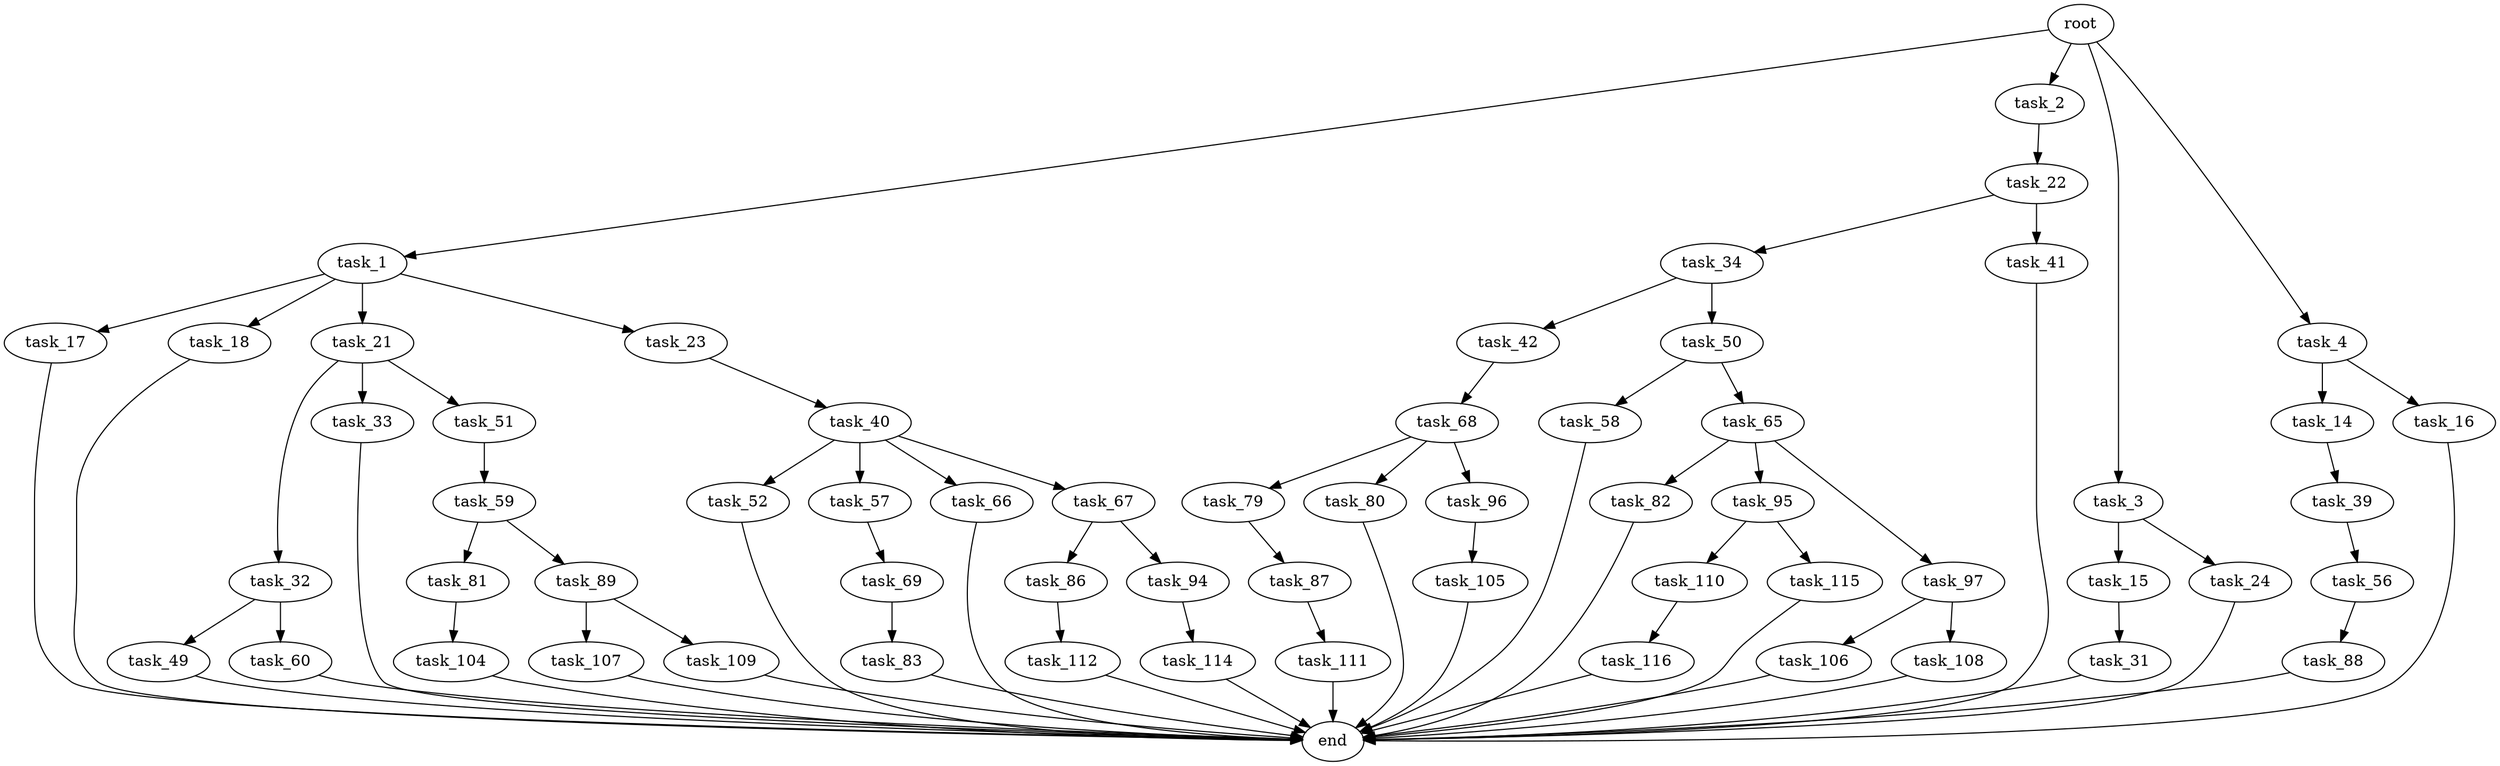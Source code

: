 digraph G {
  root [size="0.000000"];
  task_1 [size="370796977.000000"];
  task_2 [size="24689896050.000000"];
  task_3 [size="12982897141.000000"];
  task_4 [size="28991029248.000000"];
  task_17 [size="472570998144.000000"];
  task_18 [size="549755813888.000000"];
  task_21 [size="641875219.000000"];
  task_23 [size="70232133660.000000"];
  task_22 [size="28991029248.000000"];
  task_15 [size="5244955069.000000"];
  task_24 [size="549755813888.000000"];
  task_14 [size="571874448340.000000"];
  task_16 [size="26945256825.000000"];
  task_39 [size="12960547514.000000"];
  task_31 [size="28991029248.000000"];
  end [size="0.000000"];
  task_32 [size="8589934592.000000"];
  task_33 [size="231928233984.000000"];
  task_51 [size="5794554162.000000"];
  task_34 [size="100362538524.000000"];
  task_41 [size="157697049408.000000"];
  task_40 [size="549755813888.000000"];
  task_49 [size="429465268674.000000"];
  task_60 [size="1403744046.000000"];
  task_42 [size="231928233984.000000"];
  task_50 [size="368293445632.000000"];
  task_56 [size="8589934592.000000"];
  task_52 [size="13633871757.000000"];
  task_57 [size="456300852838.000000"];
  task_66 [size="8589934592.000000"];
  task_67 [size="372058280152.000000"];
  task_68 [size="126482850729.000000"];
  task_58 [size="265429137175.000000"];
  task_65 [size="2326537746.000000"];
  task_59 [size="19590146582.000000"];
  task_88 [size="4508903256.000000"];
  task_69 [size="678997690160.000000"];
  task_81 [size="231928233984.000000"];
  task_89 [size="68719476736.000000"];
  task_82 [size="400758745716.000000"];
  task_95 [size="68719476736.000000"];
  task_97 [size="778586637633.000000"];
  task_86 [size="9660938074.000000"];
  task_94 [size="5483996012.000000"];
  task_79 [size="68719476736.000000"];
  task_80 [size="24348081101.000000"];
  task_96 [size="670000110600.000000"];
  task_83 [size="555336552858.000000"];
  task_87 [size="98116763092.000000"];
  task_104 [size="6578488295.000000"];
  task_112 [size="134217728000.000000"];
  task_111 [size="12782847750.000000"];
  task_107 [size="231928233984.000000"];
  task_109 [size="326465130534.000000"];
  task_114 [size="7470560083.000000"];
  task_110 [size="151475781012.000000"];
  task_115 [size="10806588517.000000"];
  task_105 [size="14197554640.000000"];
  task_106 [size="555371862358.000000"];
  task_108 [size="549755813888.000000"];
  task_116 [size="231928233984.000000"];

  root -> task_1 [size="1.000000"];
  root -> task_2 [size="1.000000"];
  root -> task_3 [size="1.000000"];
  root -> task_4 [size="1.000000"];
  task_1 -> task_17 [size="33554432.000000"];
  task_1 -> task_18 [size="33554432.000000"];
  task_1 -> task_21 [size="33554432.000000"];
  task_1 -> task_23 [size="33554432.000000"];
  task_2 -> task_22 [size="411041792.000000"];
  task_3 -> task_15 [size="209715200.000000"];
  task_3 -> task_24 [size="209715200.000000"];
  task_4 -> task_14 [size="75497472.000000"];
  task_4 -> task_16 [size="75497472.000000"];
  task_17 -> end [size="1.000000"];
  task_18 -> end [size="1.000000"];
  task_21 -> task_32 [size="75497472.000000"];
  task_21 -> task_33 [size="75497472.000000"];
  task_21 -> task_51 [size="75497472.000000"];
  task_23 -> task_40 [size="134217728.000000"];
  task_22 -> task_34 [size="75497472.000000"];
  task_22 -> task_41 [size="75497472.000000"];
  task_15 -> task_31 [size="411041792.000000"];
  task_24 -> end [size="1.000000"];
  task_14 -> task_39 [size="536870912.000000"];
  task_16 -> end [size="1.000000"];
  task_39 -> task_56 [size="209715200.000000"];
  task_31 -> end [size="1.000000"];
  task_32 -> task_49 [size="33554432.000000"];
  task_32 -> task_60 [size="33554432.000000"];
  task_33 -> end [size="1.000000"];
  task_51 -> task_59 [size="209715200.000000"];
  task_34 -> task_42 [size="134217728.000000"];
  task_34 -> task_50 [size="134217728.000000"];
  task_41 -> end [size="1.000000"];
  task_40 -> task_52 [size="536870912.000000"];
  task_40 -> task_57 [size="536870912.000000"];
  task_40 -> task_66 [size="536870912.000000"];
  task_40 -> task_67 [size="536870912.000000"];
  task_49 -> end [size="1.000000"];
  task_60 -> end [size="1.000000"];
  task_42 -> task_68 [size="301989888.000000"];
  task_50 -> task_58 [size="411041792.000000"];
  task_50 -> task_65 [size="411041792.000000"];
  task_56 -> task_88 [size="33554432.000000"];
  task_52 -> end [size="1.000000"];
  task_57 -> task_69 [size="838860800.000000"];
  task_66 -> end [size="1.000000"];
  task_67 -> task_86 [size="536870912.000000"];
  task_67 -> task_94 [size="536870912.000000"];
  task_68 -> task_79 [size="209715200.000000"];
  task_68 -> task_80 [size="209715200.000000"];
  task_68 -> task_96 [size="209715200.000000"];
  task_58 -> end [size="1.000000"];
  task_65 -> task_82 [size="75497472.000000"];
  task_65 -> task_95 [size="75497472.000000"];
  task_65 -> task_97 [size="75497472.000000"];
  task_59 -> task_81 [size="411041792.000000"];
  task_59 -> task_89 [size="411041792.000000"];
  task_88 -> end [size="1.000000"];
  task_69 -> task_83 [size="679477248.000000"];
  task_81 -> task_104 [size="301989888.000000"];
  task_89 -> task_107 [size="134217728.000000"];
  task_89 -> task_109 [size="134217728.000000"];
  task_82 -> end [size="1.000000"];
  task_95 -> task_110 [size="134217728.000000"];
  task_95 -> task_115 [size="134217728.000000"];
  task_97 -> task_106 [size="679477248.000000"];
  task_97 -> task_108 [size="679477248.000000"];
  task_86 -> task_112 [size="536870912.000000"];
  task_94 -> task_114 [size="209715200.000000"];
  task_79 -> task_87 [size="134217728.000000"];
  task_80 -> end [size="1.000000"];
  task_96 -> task_105 [size="838860800.000000"];
  task_83 -> end [size="1.000000"];
  task_87 -> task_111 [size="301989888.000000"];
  task_104 -> end [size="1.000000"];
  task_112 -> end [size="1.000000"];
  task_111 -> end [size="1.000000"];
  task_107 -> end [size="1.000000"];
  task_109 -> end [size="1.000000"];
  task_114 -> end [size="1.000000"];
  task_110 -> task_116 [size="134217728.000000"];
  task_115 -> end [size="1.000000"];
  task_105 -> end [size="1.000000"];
  task_106 -> end [size="1.000000"];
  task_108 -> end [size="1.000000"];
  task_116 -> end [size="1.000000"];
}
